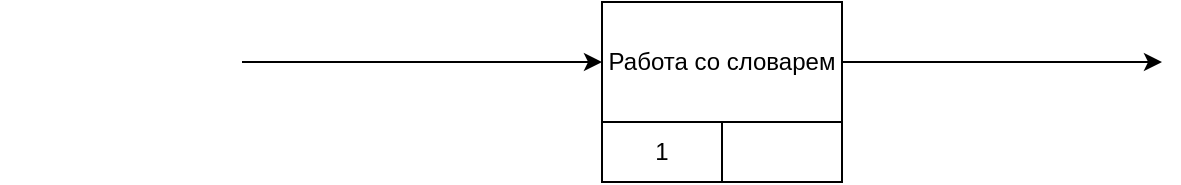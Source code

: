 <mxfile version="14.5.0" type="device" pages="3"><diagram id="p2aSDSYyYlnOAFC9zYO-" name="Page-1"><mxGraphModel dx="981" dy="508" grid="1" gridSize="10" guides="1" tooltips="1" connect="1" arrows="1" fold="1" page="1" pageScale="1" pageWidth="827" pageHeight="1169" math="0" shadow="0"><root><mxCell id="0"/><mxCell id="1" parent="0"/><mxCell id="1GXyBFbw7seNbURyXPls-9" style="edgeStyle=orthogonalEdgeStyle;rounded=0;orthogonalLoop=1;jettySize=auto;html=1;strokeColor=#000000;" edge="1" parent="1" source="1GXyBFbw7seNbURyXPls-1"><mxGeometry relative="1" as="geometry"><mxPoint x="640" y="410" as="targetPoint"/></mxGeometry></mxCell><mxCell id="1GXyBFbw7seNbURyXPls-1" value="&lt;p style=&quot;line-height: 120%&quot;&gt;Работа со&amp;nbsp;словарем&lt;br&gt;&lt;/p&gt;" style="rounded=0;whiteSpace=wrap;html=1;glass=0;shadow=0;sketch=0;" vertex="1" parent="1"><mxGeometry x="360" y="380" width="120" height="60" as="geometry"/></mxCell><mxCell id="1GXyBFbw7seNbURyXPls-2" value="1" style="rounded=0;whiteSpace=wrap;html=1;shadow=0;glass=0;sketch=0;" vertex="1" parent="1"><mxGeometry x="360" y="440" width="60" height="30" as="geometry"/></mxCell><mxCell id="1GXyBFbw7seNbURyXPls-3" value="" style="rounded=0;whiteSpace=wrap;html=1;shadow=0;glass=0;sketch=0;" vertex="1" parent="1"><mxGeometry x="420" y="440" width="60" height="30" as="geometry"/></mxCell><mxCell id="1GXyBFbw7seNbURyXPls-7" style="edgeStyle=orthogonalEdgeStyle;rounded=0;orthogonalLoop=1;jettySize=auto;html=1;entryX=0;entryY=0.5;entryDx=0;entryDy=0;strokeColor=#000000;" edge="1" parent="1" source="1GXyBFbw7seNbURyXPls-6" target="1GXyBFbw7seNbURyXPls-1"><mxGeometry relative="1" as="geometry"/></mxCell><mxCell id="1GXyBFbw7seNbURyXPls-6" value="" style="rounded=0;whiteSpace=wrap;html=1;opacity=0;" vertex="1" parent="1"><mxGeometry x="60" y="380" width="120" height="60" as="geometry"/></mxCell></root></mxGraphModel></diagram><diagram id="7Rz09n1Z1wOvG0SVknRW" name="Page-2"><mxGraphModel dx="1422" dy="737" grid="1" gridSize="10" guides="1" tooltips="1" connect="1" arrows="1" fold="1" page="1" pageScale="1" pageWidth="1169" pageHeight="1654" math="0" shadow="0"><root><mxCell id="yMdjKiP6gXcGMqJsNMKs-0"/><mxCell id="yMdjKiP6gXcGMqJsNMKs-1" parent="yMdjKiP6gXcGMqJsNMKs-0"/><mxCell id="WXBJhRYLcuEI3pEq5b-c-8" value="" style="group" vertex="1" connectable="0" parent="yMdjKiP6gXcGMqJsNMKs-1"><mxGeometry x="80" y="390" width="120" height="90" as="geometry"/></mxCell><mxCell id="WXBJhRYLcuEI3pEq5b-c-1" value="&lt;p style=&quot;line-height: 120%&quot;&gt;Регистрация&lt;/p&gt;" style="rounded=0;whiteSpace=wrap;html=1;glass=0;shadow=0;sketch=0;" vertex="1" parent="WXBJhRYLcuEI3pEq5b-c-8"><mxGeometry width="120" height="60" as="geometry"/></mxCell><mxCell id="WXBJhRYLcuEI3pEq5b-c-2" value="2" style="rounded=0;whiteSpace=wrap;html=1;shadow=0;glass=0;sketch=0;" vertex="1" parent="WXBJhRYLcuEI3pEq5b-c-8"><mxGeometry y="60" width="60" height="30" as="geometry"/></mxCell><mxCell id="WXBJhRYLcuEI3pEq5b-c-3" value="" style="rounded=0;whiteSpace=wrap;html=1;shadow=0;glass=0;sketch=0;" vertex="1" parent="WXBJhRYLcuEI3pEq5b-c-8"><mxGeometry x="60" y="60" width="60" height="30" as="geometry"/></mxCell><mxCell id="WXBJhRYLcuEI3pEq5b-c-17" value="" style="group" vertex="1" connectable="0" parent="yMdjKiP6gXcGMqJsNMKs-1"><mxGeometry x="420" y="290" width="120" height="90" as="geometry"/></mxCell><mxCell id="WXBJhRYLcuEI3pEq5b-c-18" value="&lt;p style=&quot;line-height: 120%&quot;&gt;Создание группы словарей&lt;/p&gt;" style="rounded=0;whiteSpace=wrap;html=1;glass=0;shadow=0;sketch=0;" vertex="1" parent="WXBJhRYLcuEI3pEq5b-c-17"><mxGeometry width="120" height="60" as="geometry"/></mxCell><mxCell id="WXBJhRYLcuEI3pEq5b-c-19" value="3" style="rounded=0;whiteSpace=wrap;html=1;shadow=0;glass=0;sketch=0;" vertex="1" parent="WXBJhRYLcuEI3pEq5b-c-17"><mxGeometry y="60" width="60" height="30" as="geometry"/></mxCell><mxCell id="WXBJhRYLcuEI3pEq5b-c-20" value="" style="rounded=0;whiteSpace=wrap;html=1;shadow=0;glass=0;sketch=0;" vertex="1" parent="WXBJhRYLcuEI3pEq5b-c-17"><mxGeometry x="60" y="60" width="60" height="30" as="geometry"/></mxCell><mxCell id="WXBJhRYLcuEI3pEq5b-c-21" value="" style="group" vertex="1" connectable="0" parent="yMdjKiP6gXcGMqJsNMKs-1"><mxGeometry x="420" y="475" width="120" height="90" as="geometry"/></mxCell><mxCell id="WXBJhRYLcuEI3pEq5b-c-22" value="&lt;p style=&quot;line-height: 120%&quot;&gt;Создание словаря&lt;/p&gt;" style="rounded=0;whiteSpace=wrap;html=1;glass=0;shadow=0;sketch=0;" vertex="1" parent="WXBJhRYLcuEI3pEq5b-c-21"><mxGeometry width="120" height="60" as="geometry"/></mxCell><mxCell id="WXBJhRYLcuEI3pEq5b-c-23" value="4" style="rounded=0;whiteSpace=wrap;html=1;shadow=0;glass=0;sketch=0;" vertex="1" parent="WXBJhRYLcuEI3pEq5b-c-21"><mxGeometry y="60" width="60" height="30" as="geometry"/></mxCell><mxCell id="WXBJhRYLcuEI3pEq5b-c-24" value="" style="rounded=0;whiteSpace=wrap;html=1;shadow=0;glass=0;sketch=0;" vertex="1" parent="WXBJhRYLcuEI3pEq5b-c-21"><mxGeometry x="60" y="60" width="60" height="30" as="geometry"/></mxCell><mxCell id="WXBJhRYLcuEI3pEq5b-c-25" value="" style="group" vertex="1" connectable="0" parent="yMdjKiP6gXcGMqJsNMKs-1"><mxGeometry x="810" y="390" width="120" height="90" as="geometry"/></mxCell><mxCell id="WXBJhRYLcuEI3pEq5b-c-26" value="&lt;p style=&quot;line-height: 120%&quot;&gt;Получение упражнений&lt;/p&gt;" style="rounded=0;whiteSpace=wrap;html=1;glass=0;shadow=0;sketch=0;" vertex="1" parent="WXBJhRYLcuEI3pEq5b-c-25"><mxGeometry width="120" height="60" as="geometry"/></mxCell><mxCell id="WXBJhRYLcuEI3pEq5b-c-27" value="5" style="rounded=0;whiteSpace=wrap;html=1;shadow=0;glass=0;sketch=0;" vertex="1" parent="WXBJhRYLcuEI3pEq5b-c-25"><mxGeometry y="60" width="60" height="30" as="geometry"/></mxCell><mxCell id="WXBJhRYLcuEI3pEq5b-c-28" value="" style="rounded=0;whiteSpace=wrap;html=1;shadow=0;glass=0;sketch=0;" vertex="1" parent="WXBJhRYLcuEI3pEq5b-c-25"><mxGeometry x="60" y="60" width="60" height="30" as="geometry"/></mxCell><mxCell id="WXBJhRYLcuEI3pEq5b-c-30" style="edgeStyle=orthogonalEdgeStyle;rounded=0;orthogonalLoop=1;jettySize=auto;html=1;entryX=-0.008;entryY=0.872;entryDx=0;entryDy=0;entryPerimeter=0;strokeColor=#000000;" edge="1" parent="yMdjKiP6gXcGMqJsNMKs-1" source="WXBJhRYLcuEI3pEq5b-c-29" target="WXBJhRYLcuEI3pEq5b-c-1"><mxGeometry relative="1" as="geometry"/></mxCell><mxCell id="WXBJhRYLcuEI3pEq5b-c-29" value="" style="shape=ext;double=1;rounded=0;whiteSpace=wrap;html=1;shadow=0;glass=0;sketch=0;opacity=0;" vertex="1" parent="yMdjKiP6gXcGMqJsNMKs-1"><mxGeometry x="10" y="410" width="10" height="65" as="geometry"/></mxCell><mxCell id="WXBJhRYLcuEI3pEq5b-c-34" value="" style="shape=ext;double=1;rounded=0;whiteSpace=wrap;html=1;shadow=0;glass=0;sketch=0;opacity=0;" vertex="1" parent="yMdjKiP6gXcGMqJsNMKs-1"><mxGeometry x="820" y="410" width="10" height="65" as="geometry"/></mxCell><mxCell id="WKPjRzhH4k8TJXXhlW4c-7" value="" style="group" vertex="1" connectable="0" parent="yMdjKiP6gXcGMqJsNMKs-1"><mxGeometry x="260" y="405" width="60" height="60" as="geometry"/></mxCell><mxCell id="WKPjRzhH4k8TJXXhlW4c-11" value="" style="group" vertex="1" connectable="0" parent="WKPjRzhH4k8TJXXhlW4c-7"><mxGeometry width="60" height="60" as="geometry"/></mxCell><mxCell id="WKPjRzhH4k8TJXXhlW4c-1" value="&lt;font style=&quot;font-size: 22px&quot;&gt;&amp;amp;&lt;/font&gt;" style="rounded=0;whiteSpace=wrap;html=1;shadow=0;glass=0;sketch=0;" vertex="1" parent="WKPjRzhH4k8TJXXhlW4c-11"><mxGeometry width="60" height="60" as="geometry"/></mxCell><mxCell id="WKPjRzhH4k8TJXXhlW4c-6" value="" style="rounded=0;whiteSpace=wrap;html=1;shadow=0;glass=0;sketch=0;" vertex="1" parent="WKPjRzhH4k8TJXXhlW4c-11"><mxGeometry width="10" height="60" as="geometry"/></mxCell><mxCell id="WKPjRzhH4k8TJXXhlW4c-12" value="" style="group" vertex="1" connectable="0" parent="yMdjKiP6gXcGMqJsNMKs-1"><mxGeometry x="670" y="405" width="60" height="60" as="geometry"/></mxCell><mxCell id="0EhxEIQjqa6Hr-LBOo5r-2" value="" style="group" vertex="1" connectable="0" parent="WKPjRzhH4k8TJXXhlW4c-12"><mxGeometry width="60" height="60" as="geometry"/></mxCell><mxCell id="WKPjRzhH4k8TJXXhlW4c-13" value="&lt;font style=&quot;font-size: 22px&quot;&gt;&amp;amp;&lt;/font&gt;" style="rounded=0;whiteSpace=wrap;html=1;shadow=0;glass=0;sketch=0;" vertex="1" parent="0EhxEIQjqa6Hr-LBOo5r-2"><mxGeometry width="60" height="60" as="geometry"/></mxCell><mxCell id="WKPjRzhH4k8TJXXhlW4c-14" value="" style="rounded=0;whiteSpace=wrap;html=1;shadow=0;glass=0;sketch=0;" vertex="1" parent="0EhxEIQjqa6Hr-LBOo5r-2"><mxGeometry width="10" height="60" as="geometry"/></mxCell><mxCell id="WKPjRzhH4k8TJXXhlW4c-16" style="edgeStyle=orthogonalEdgeStyle;rounded=0;orthogonalLoop=1;jettySize=auto;html=1;strokeColor=#000000;" edge="1" parent="yMdjKiP6gXcGMqJsNMKs-1" source="WXBJhRYLcuEI3pEq5b-c-1"><mxGeometry relative="1" as="geometry"><mxPoint x="261" y="435" as="targetPoint"/><Array as="points"><mxPoint x="261" y="435"/></Array></mxGeometry></mxCell><mxCell id="WKPjRzhH4k8TJXXhlW4c-17" style="edgeStyle=orthogonalEdgeStyle;rounded=0;orthogonalLoop=1;jettySize=auto;html=1;entryX=0;entryY=0.5;entryDx=0;entryDy=0;strokeColor=#000000;" edge="1" parent="yMdjKiP6gXcGMqJsNMKs-1" source="WKPjRzhH4k8TJXXhlW4c-1" target="WXBJhRYLcuEI3pEq5b-c-18"><mxGeometry relative="1" as="geometry"/></mxCell><mxCell id="WKPjRzhH4k8TJXXhlW4c-18" style="edgeStyle=orthogonalEdgeStyle;rounded=0;orthogonalLoop=1;jettySize=auto;html=1;entryX=0;entryY=0.5;entryDx=0;entryDy=0;strokeColor=#000000;" edge="1" parent="yMdjKiP6gXcGMqJsNMKs-1" source="WKPjRzhH4k8TJXXhlW4c-1" target="WXBJhRYLcuEI3pEq5b-c-22"><mxGeometry relative="1" as="geometry"/></mxCell><mxCell id="WKPjRzhH4k8TJXXhlW4c-19" style="edgeStyle=orthogonalEdgeStyle;rounded=0;orthogonalLoop=1;jettySize=auto;html=1;strokeColor=#000000;" edge="1" parent="yMdjKiP6gXcGMqJsNMKs-1" source="WXBJhRYLcuEI3pEq5b-c-18"><mxGeometry relative="1" as="geometry"><mxPoint x="669" y="420" as="targetPoint"/><Array as="points"><mxPoint x="600" y="320"/><mxPoint x="600" y="420"/><mxPoint x="669" y="420"/></Array></mxGeometry></mxCell><mxCell id="WKPjRzhH4k8TJXXhlW4c-20" style="edgeStyle=orthogonalEdgeStyle;rounded=0;orthogonalLoop=1;jettySize=auto;html=1;entryX=0;entryY=0.75;entryDx=0;entryDy=0;strokeColor=#000000;" edge="1" parent="yMdjKiP6gXcGMqJsNMKs-1" source="WXBJhRYLcuEI3pEq5b-c-22" target="WKPjRzhH4k8TJXXhlW4c-14"><mxGeometry relative="1" as="geometry"><Array as="points"><mxPoint x="600" y="505"/><mxPoint x="600" y="450"/></Array></mxGeometry></mxCell><mxCell id="WKPjRzhH4k8TJXXhlW4c-21" style="edgeStyle=orthogonalEdgeStyle;rounded=0;orthogonalLoop=1;jettySize=auto;html=1;entryX=0;entryY=0.75;entryDx=0;entryDy=0;strokeColor=#000000;" edge="1" parent="yMdjKiP6gXcGMqJsNMKs-1" source="WKPjRzhH4k8TJXXhlW4c-13" target="WXBJhRYLcuEI3pEq5b-c-26"><mxGeometry relative="1" as="geometry"/></mxCell><mxCell id="WKPjRzhH4k8TJXXhlW4c-22" style="edgeStyle=orthogonalEdgeStyle;rounded=0;orthogonalLoop=1;jettySize=auto;html=1;strokeColor=#000000;" edge="1" parent="yMdjKiP6gXcGMqJsNMKs-1" source="WKPjRzhH4k8TJXXhlW4c-13"><mxGeometry relative="1" as="geometry"><mxPoint x="800" y="435" as="targetPoint"/></mxGeometry></mxCell><mxCell id="WKPjRzhH4k8TJXXhlW4c-23" value="" style="shape=ext;double=1;rounded=0;whiteSpace=wrap;html=1;shadow=0;glass=0;sketch=0;opacity=0;" vertex="1" parent="yMdjKiP6gXcGMqJsNMKs-1"><mxGeometry x="990" y="405" width="10" height="65" as="geometry"/></mxCell><mxCell id="WKPjRzhH4k8TJXXhlW4c-24" style="edgeStyle=orthogonalEdgeStyle;rounded=0;orthogonalLoop=1;jettySize=auto;html=1;entryX=0;entryY=0.5;entryDx=0;entryDy=0;strokeColor=#000000;" edge="1" parent="yMdjKiP6gXcGMqJsNMKs-1" source="WXBJhRYLcuEI3pEq5b-c-26" target="WKPjRzhH4k8TJXXhlW4c-23"><mxGeometry relative="1" as="geometry"><Array as="points"><mxPoint x="960" y="438"/></Array></mxGeometry></mxCell><mxCell id="3H3zA36C6PujDnV3YDON-0" style="edgeStyle=orthogonalEdgeStyle;rounded=0;orthogonalLoop=1;jettySize=auto;html=1;strokeColor=#000000;" edge="1" parent="yMdjKiP6gXcGMqJsNMKs-1" source="WXBJhRYLcuEI3pEq5b-c-22"><mxGeometry relative="1" as="geometry"><mxPoint x="660" y="450" as="targetPoint"/><Array as="points"><mxPoint x="600" y="505"/><mxPoint x="600" y="450"/></Array></mxGeometry></mxCell><mxCell id="3H3zA36C6PujDnV3YDON-2" style="edgeStyle=orthogonalEdgeStyle;rounded=0;orthogonalLoop=1;jettySize=auto;html=1;strokeColor=#000000;" edge="1" parent="yMdjKiP6gXcGMqJsNMKs-1" source="WXBJhRYLcuEI3pEq5b-c-18"><mxGeometry relative="1" as="geometry"><mxPoint x="660" y="420" as="targetPoint"/><Array as="points"><mxPoint x="600" y="320"/><mxPoint x="600" y="420"/><mxPoint x="650" y="420"/></Array></mxGeometry></mxCell></root></mxGraphModel></diagram><diagram id="Yk1HeurXpK69-cd4YUS4" name="Page-3"><mxGraphModel dx="1422" dy="737" grid="1" gridSize="10" guides="1" tooltips="1" connect="1" arrows="1" fold="1" page="1" pageScale="1" pageWidth="1169" pageHeight="1654" math="0" shadow="0"><root><mxCell id="MhjaxdiyeysgWvsz4WLS-0"/><mxCell id="MhjaxdiyeysgWvsz4WLS-1" parent="MhjaxdiyeysgWvsz4WLS-0"/><mxCell id="juH-aNqbCNehUozMkKpW-0" value="" style="group" vertex="1" connectable="0" parent="MhjaxdiyeysgWvsz4WLS-1"><mxGeometry x="90" y="397.5" width="120" height="90" as="geometry"/></mxCell><mxCell id="juH-aNqbCNehUozMkKpW-1" value="&lt;p style=&quot;line-height: 120%&quot;&gt;Создание группы словарей&lt;/p&gt;" style="rounded=0;whiteSpace=wrap;html=1;glass=0;shadow=0;sketch=0;" vertex="1" parent="juH-aNqbCNehUozMkKpW-0"><mxGeometry width="120" height="60" as="geometry"/></mxCell><mxCell id="juH-aNqbCNehUozMkKpW-2" value="6" style="rounded=0;whiteSpace=wrap;html=1;shadow=0;glass=0;sketch=0;" vertex="1" parent="juH-aNqbCNehUozMkKpW-0"><mxGeometry y="60" width="60" height="30" as="geometry"/></mxCell><mxCell id="juH-aNqbCNehUozMkKpW-3" value="" style="rounded=0;whiteSpace=wrap;html=1;shadow=0;glass=0;sketch=0;" vertex="1" parent="juH-aNqbCNehUozMkKpW-0"><mxGeometry x="60" y="60" width="60" height="30" as="geometry"/></mxCell><mxCell id="32PcBIxnWNjoxaAYySvG-1" style="edgeStyle=orthogonalEdgeStyle;rounded=0;orthogonalLoop=1;jettySize=auto;html=1;entryX=0;entryY=0.75;entryDx=0;entryDy=0;strokeColor=#000000;" edge="1" parent="MhjaxdiyeysgWvsz4WLS-1" source="32PcBIxnWNjoxaAYySvG-0" target="juH-aNqbCNehUozMkKpW-1"><mxGeometry relative="1" as="geometry"/></mxCell><mxCell id="32PcBIxnWNjoxaAYySvG-2" style="edgeStyle=orthogonalEdgeStyle;rounded=0;orthogonalLoop=1;jettySize=auto;html=1;strokeColor=#000000;" edge="1" parent="MhjaxdiyeysgWvsz4WLS-1" source="32PcBIxnWNjoxaAYySvG-0"><mxGeometry relative="1" as="geometry"><mxPoint x="80" y="442.5" as="targetPoint"/></mxGeometry></mxCell><mxCell id="32PcBIxnWNjoxaAYySvG-0" value="" style="shape=ext;double=1;rounded=0;whiteSpace=wrap;html=1;shadow=0;glass=0;sketch=0;opacity=0;" vertex="1" parent="MhjaxdiyeysgWvsz4WLS-1"><mxGeometry x="10" y="410" width="10" height="65" as="geometry"/></mxCell><mxCell id="gN-sQBB3D8HLrYuMeZb7-0" value="" style="group" vertex="1" connectable="0" parent="MhjaxdiyeysgWvsz4WLS-1"><mxGeometry x="280" y="400" width="120" height="90" as="geometry"/></mxCell><mxCell id="gN-sQBB3D8HLrYuMeZb7-1" value="&lt;p style=&quot;line-height: 120%&quot;&gt;Формирование списка предложений&lt;/p&gt;" style="rounded=0;whiteSpace=wrap;html=1;glass=0;shadow=0;sketch=0;" vertex="1" parent="gN-sQBB3D8HLrYuMeZb7-0"><mxGeometry width="120" height="60" as="geometry"/></mxCell><mxCell id="gN-sQBB3D8HLrYuMeZb7-2" value="7" style="rounded=0;whiteSpace=wrap;html=1;shadow=0;glass=0;sketch=0;" vertex="1" parent="gN-sQBB3D8HLrYuMeZb7-0"><mxGeometry y="60" width="60" height="30" as="geometry"/></mxCell><mxCell id="gN-sQBB3D8HLrYuMeZb7-3" value="" style="rounded=0;whiteSpace=wrap;html=1;shadow=0;glass=0;sketch=0;" vertex="1" parent="gN-sQBB3D8HLrYuMeZb7-0"><mxGeometry x="60" y="60" width="60" height="30" as="geometry"/></mxCell><mxCell id="bqE_0IVsnr3jFaedtYZm-0" value="" style="group" vertex="1" connectable="0" parent="MhjaxdiyeysgWvsz4WLS-1"><mxGeometry x="460" y="415" width="60" height="60" as="geometry"/></mxCell><mxCell id="bqE_0IVsnr3jFaedtYZm-1" value="" style="group" vertex="1" connectable="0" parent="bqE_0IVsnr3jFaedtYZm-0"><mxGeometry width="60" height="60" as="geometry"/></mxCell><mxCell id="bqE_0IVsnr3jFaedtYZm-2" value="&lt;font style=&quot;font-size: 22px&quot;&gt;&amp;amp;&lt;/font&gt;" style="rounded=0;whiteSpace=wrap;html=1;shadow=0;glass=0;sketch=0;" vertex="1" parent="bqE_0IVsnr3jFaedtYZm-1"><mxGeometry width="60" height="60" as="geometry"/></mxCell><mxCell id="bqE_0IVsnr3jFaedtYZm-3" value="" style="rounded=0;whiteSpace=wrap;html=1;shadow=0;glass=0;sketch=0;" vertex="1" parent="bqE_0IVsnr3jFaedtYZm-1"><mxGeometry width="10" height="60" as="geometry"/></mxCell><mxCell id="bqE_0IVsnr3jFaedtYZm-4" value="" style="group" vertex="1" connectable="0" parent="MhjaxdiyeysgWvsz4WLS-1"><mxGeometry x="630" y="330" width="120" height="90" as="geometry"/></mxCell><mxCell id="bqE_0IVsnr3jFaedtYZm-5" value="&lt;p style=&quot;line-height: 120%&quot;&gt;Получение переводов для упражнений&lt;/p&gt;" style="rounded=0;whiteSpace=wrap;html=1;glass=0;shadow=0;sketch=0;" vertex="1" parent="bqE_0IVsnr3jFaedtYZm-4"><mxGeometry width="120" height="60" as="geometry"/></mxCell><mxCell id="bqE_0IVsnr3jFaedtYZm-6" value="8" style="rounded=0;whiteSpace=wrap;html=1;shadow=0;glass=0;sketch=0;" vertex="1" parent="bqE_0IVsnr3jFaedtYZm-4"><mxGeometry y="60" width="60" height="30" as="geometry"/></mxCell><mxCell id="bqE_0IVsnr3jFaedtYZm-7" value="" style="rounded=0;whiteSpace=wrap;html=1;shadow=0;glass=0;sketch=0;" vertex="1" parent="bqE_0IVsnr3jFaedtYZm-4"><mxGeometry x="60" y="60" width="60" height="30" as="geometry"/></mxCell><mxCell id="bqE_0IVsnr3jFaedtYZm-8" value="" style="group" vertex="1" connectable="0" parent="MhjaxdiyeysgWvsz4WLS-1"><mxGeometry x="630" y="480" width="120" height="90" as="geometry"/></mxCell><mxCell id="bqE_0IVsnr3jFaedtYZm-9" value="&lt;p style=&quot;line-height: 120%&quot;&gt;Формирование правильных и неправильных ответов&lt;/p&gt;" style="rounded=0;whiteSpace=wrap;html=1;glass=0;shadow=0;sketch=0;" vertex="1" parent="bqE_0IVsnr3jFaedtYZm-8"><mxGeometry width="120" height="60" as="geometry"/></mxCell><mxCell id="bqE_0IVsnr3jFaedtYZm-10" value="9" style="rounded=0;whiteSpace=wrap;html=1;shadow=0;glass=0;sketch=0;" vertex="1" parent="bqE_0IVsnr3jFaedtYZm-8"><mxGeometry y="60" width="60" height="30" as="geometry"/></mxCell><mxCell id="bqE_0IVsnr3jFaedtYZm-11" value="" style="rounded=0;whiteSpace=wrap;html=1;shadow=0;glass=0;sketch=0;" vertex="1" parent="bqE_0IVsnr3jFaedtYZm-8"><mxGeometry x="60" y="60" width="60" height="30" as="geometry"/></mxCell><mxCell id="bqE_0IVsnr3jFaedtYZm-12" style="edgeStyle=orthogonalEdgeStyle;rounded=0;orthogonalLoop=1;jettySize=auto;html=1;entryX=0;entryY=0.75;entryDx=0;entryDy=0;strokeColor=#000000;" edge="1" parent="MhjaxdiyeysgWvsz4WLS-1" source="bqE_0IVsnr3jFaedtYZm-2" target="bqE_0IVsnr3jFaedtYZm-9"><mxGeometry relative="1" as="geometry"><Array as="points"><mxPoint x="575" y="460"/><mxPoint x="575" y="525"/></Array></mxGeometry></mxCell><mxCell id="bqE_0IVsnr3jFaedtYZm-13" style="edgeStyle=orthogonalEdgeStyle;rounded=0;orthogonalLoop=1;jettySize=auto;html=1;entryX=0;entryY=0.5;entryDx=0;entryDy=0;strokeColor=#000000;" edge="1" parent="MhjaxdiyeysgWvsz4WLS-1" source="bqE_0IVsnr3jFaedtYZm-2" target="bqE_0IVsnr3jFaedtYZm-5"><mxGeometry relative="1" as="geometry"><Array as="points"><mxPoint x="575" y="430"/><mxPoint x="575" y="360"/></Array></mxGeometry></mxCell><mxCell id="trFJQOXeKJrjB4W_hYku-0" style="edgeStyle=orthogonalEdgeStyle;rounded=0;orthogonalLoop=1;jettySize=auto;html=1;strokeColor=#000000;" edge="1" parent="MhjaxdiyeysgWvsz4WLS-1" source="juH-aNqbCNehUozMkKpW-1"><mxGeometry relative="1" as="geometry"><mxPoint x="280" y="440" as="targetPoint"/><Array as="points"><mxPoint x="280" y="440"/></Array></mxGeometry></mxCell><mxCell id="trFJQOXeKJrjB4W_hYku-1" style="edgeStyle=orthogonalEdgeStyle;rounded=0;orthogonalLoop=1;jettySize=auto;html=1;strokeColor=#000000;" edge="1" parent="MhjaxdiyeysgWvsz4WLS-1" source="juH-aNqbCNehUozMkKpW-1"><mxGeometry relative="1" as="geometry"><mxPoint x="270" y="440" as="targetPoint"/><Array as="points"><mxPoint x="230" y="440"/><mxPoint x="230" y="440"/></Array></mxGeometry></mxCell><mxCell id="trFJQOXeKJrjB4W_hYku-2" style="edgeStyle=orthogonalEdgeStyle;rounded=0;orthogonalLoop=1;jettySize=auto;html=1;strokeColor=#000000;" edge="1" parent="MhjaxdiyeysgWvsz4WLS-1" source="gN-sQBB3D8HLrYuMeZb7-1"><mxGeometry relative="1" as="geometry"><mxPoint x="460" y="440" as="targetPoint"/><Array as="points"><mxPoint x="460" y="440"/></Array></mxGeometry></mxCell><mxCell id="trFJQOXeKJrjB4W_hYku-3" style="edgeStyle=orthogonalEdgeStyle;rounded=0;orthogonalLoop=1;jettySize=auto;html=1;strokeColor=#000000;" edge="1" parent="MhjaxdiyeysgWvsz4WLS-1" source="gN-sQBB3D8HLrYuMeZb7-1"><mxGeometry relative="1" as="geometry"><mxPoint x="450" y="440" as="targetPoint"/><Array as="points"><mxPoint x="410" y="440"/><mxPoint x="410" y="440"/></Array></mxGeometry></mxCell><mxCell id="trFJQOXeKJrjB4W_hYku-4" value="" style="group" vertex="1" connectable="0" parent="MhjaxdiyeysgWvsz4WLS-1"><mxGeometry x="830" y="420" width="60" height="60" as="geometry"/></mxCell><mxCell id="trFJQOXeKJrjB4W_hYku-5" value="" style="group" vertex="1" connectable="0" parent="trFJQOXeKJrjB4W_hYku-4"><mxGeometry width="60" height="60" as="geometry"/></mxCell><mxCell id="PAY9yZSHGNCImqNzf0xS-1" value="" style="group" vertex="1" connectable="0" parent="trFJQOXeKJrjB4W_hYku-5"><mxGeometry width="60" height="60" as="geometry"/></mxCell><mxCell id="trFJQOXeKJrjB4W_hYku-6" value="&lt;font style=&quot;font-size: 22px&quot;&gt;&amp;amp;&lt;/font&gt;" style="rounded=0;whiteSpace=wrap;html=1;shadow=0;glass=0;sketch=0;" vertex="1" parent="PAY9yZSHGNCImqNzf0xS-1"><mxGeometry width="60" height="60" as="geometry"/></mxCell><mxCell id="trFJQOXeKJrjB4W_hYku-7" value="" style="rounded=0;whiteSpace=wrap;html=1;shadow=0;glass=0;sketch=0;" vertex="1" parent="PAY9yZSHGNCImqNzf0xS-1"><mxGeometry width="10" height="60" as="geometry"/></mxCell><mxCell id="PAY9yZSHGNCImqNzf0xS-0" value="" style="rounded=0;whiteSpace=wrap;html=1;shadow=0;glass=0;sketch=0;" vertex="1" parent="PAY9yZSHGNCImqNzf0xS-1"><mxGeometry x="50" width="10" height="60" as="geometry"/></mxCell><mxCell id="trFJQOXeKJrjB4W_hYku-8" style="edgeStyle=orthogonalEdgeStyle;rounded=0;orthogonalLoop=1;jettySize=auto;html=1;strokeColor=#000000;" edge="1" parent="MhjaxdiyeysgWvsz4WLS-1" source="bqE_0IVsnr3jFaedtYZm-5"><mxGeometry relative="1" as="geometry"><mxPoint x="830" y="440" as="targetPoint"/><Array as="points"><mxPoint x="790" y="360"/><mxPoint x="790" y="440"/><mxPoint x="830" y="440"/></Array></mxGeometry></mxCell><mxCell id="trFJQOXeKJrjB4W_hYku-9" style="edgeStyle=orthogonalEdgeStyle;rounded=0;orthogonalLoop=1;jettySize=auto;html=1;strokeColor=#000000;" edge="1" parent="MhjaxdiyeysgWvsz4WLS-1" source="bqE_0IVsnr3jFaedtYZm-9"><mxGeometry relative="1" as="geometry"><mxPoint x="830" y="460" as="targetPoint"/><Array as="points"><mxPoint x="790" y="520"/><mxPoint x="790" y="460"/><mxPoint x="830" y="460"/></Array></mxGeometry></mxCell><mxCell id="trFJQOXeKJrjB4W_hYku-10" style="edgeStyle=orthogonalEdgeStyle;rounded=0;orthogonalLoop=1;jettySize=auto;html=1;strokeColor=#000000;" edge="1" parent="MhjaxdiyeysgWvsz4WLS-1" source="bqE_0IVsnr3jFaedtYZm-9"><mxGeometry relative="1" as="geometry"><mxPoint x="820" y="460" as="targetPoint"/><Array as="points"><mxPoint x="790" y="520"/><mxPoint x="790" y="460"/></Array></mxGeometry></mxCell><mxCell id="trFJQOXeKJrjB4W_hYku-11" style="edgeStyle=orthogonalEdgeStyle;rounded=0;orthogonalLoop=1;jettySize=auto;html=1;strokeColor=#000000;" edge="1" parent="MhjaxdiyeysgWvsz4WLS-1" source="bqE_0IVsnr3jFaedtYZm-5"><mxGeometry relative="1" as="geometry"><mxPoint x="820" y="440" as="targetPoint"/><Array as="points"><mxPoint x="790" y="360"/><mxPoint x="790" y="440"/></Array></mxGeometry></mxCell><mxCell id="PAY9yZSHGNCImqNzf0xS-8" value="" style="shape=ext;double=1;rounded=0;whiteSpace=wrap;html=1;shadow=0;glass=0;sketch=0;opacity=0;" vertex="1" parent="MhjaxdiyeysgWvsz4WLS-1"><mxGeometry x="1140" y="420" width="10" height="65" as="geometry"/></mxCell><mxCell id="OojXpRZi5p1bsXQsfAfI-1" value="" style="group" vertex="1" connectable="0" parent="MhjaxdiyeysgWvsz4WLS-1"><mxGeometry x="950" y="410" width="120" height="90" as="geometry"/></mxCell><mxCell id="OojXpRZi5p1bsXQsfAfI-2" value="&lt;p style=&quot;line-height: 120%&quot;&gt;Получение упражнений&lt;/p&gt;" style="rounded=0;whiteSpace=wrap;html=1;glass=0;shadow=0;sketch=0;" vertex="1" parent="OojXpRZi5p1bsXQsfAfI-1"><mxGeometry width="120" height="60" as="geometry"/></mxCell><mxCell id="OojXpRZi5p1bsXQsfAfI-3" value="10" style="rounded=0;whiteSpace=wrap;html=1;shadow=0;glass=0;sketch=0;" vertex="1" parent="OojXpRZi5p1bsXQsfAfI-1"><mxGeometry y="60" width="60" height="30" as="geometry"/></mxCell><mxCell id="OojXpRZi5p1bsXQsfAfI-4" value="" style="rounded=0;whiteSpace=wrap;html=1;shadow=0;glass=0;sketch=0;" vertex="1" parent="OojXpRZi5p1bsXQsfAfI-1"><mxGeometry x="60" y="60" width="60" height="30" as="geometry"/></mxCell><mxCell id="OojXpRZi5p1bsXQsfAfI-5" style="edgeStyle=orthogonalEdgeStyle;rounded=0;orthogonalLoop=1;jettySize=auto;html=1;entryX=0.002;entryY=0.659;entryDx=0;entryDy=0;entryPerimeter=0;strokeColor=#000000;" edge="1" parent="MhjaxdiyeysgWvsz4WLS-1" source="trFJQOXeKJrjB4W_hYku-6" target="OojXpRZi5p1bsXQsfAfI-2"><mxGeometry relative="1" as="geometry"/></mxCell><mxCell id="OojXpRZi5p1bsXQsfAfI-6" style="edgeStyle=orthogonalEdgeStyle;rounded=0;orthogonalLoop=1;jettySize=auto;html=1;strokeColor=#000000;" edge="1" parent="MhjaxdiyeysgWvsz4WLS-1" source="trFJQOXeKJrjB4W_hYku-6"><mxGeometry relative="1" as="geometry"><mxPoint x="940" y="450" as="targetPoint"/></mxGeometry></mxCell><mxCell id="OojXpRZi5p1bsXQsfAfI-7" style="edgeStyle=orthogonalEdgeStyle;rounded=0;orthogonalLoop=1;jettySize=auto;html=1;entryX=0;entryY=0.5;entryDx=0;entryDy=0;strokeColor=#000000;" edge="1" parent="MhjaxdiyeysgWvsz4WLS-1" source="OojXpRZi5p1bsXQsfAfI-2" target="PAY9yZSHGNCImqNzf0xS-8"><mxGeometry relative="1" as="geometry"><Array as="points"><mxPoint x="1105" y="453"/></Array></mxGeometry></mxCell></root></mxGraphModel></diagram></mxfile>